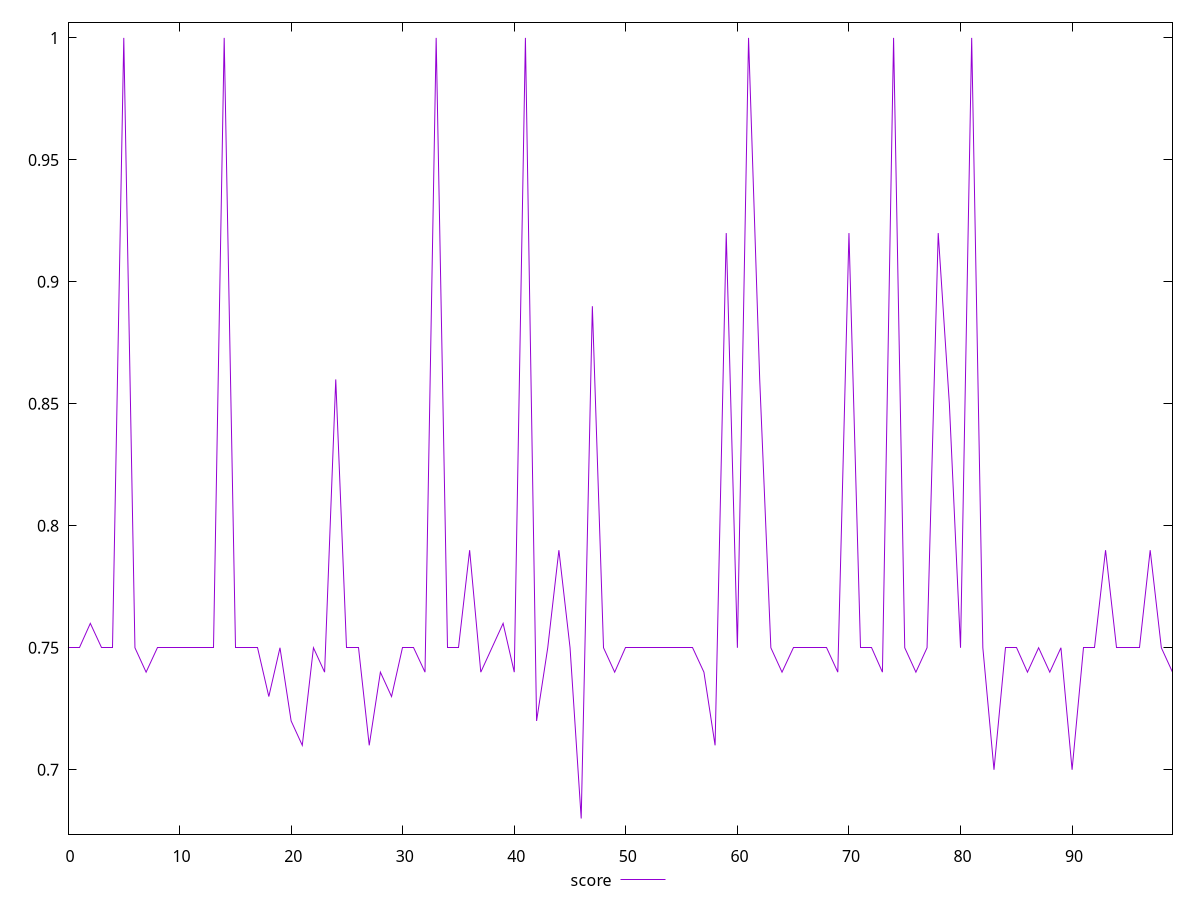 reset

$score <<EOF
0 0.75
1 0.75
2 0.76
3 0.75
4 0.75
5 1
6 0.75
7 0.74
8 0.75
9 0.75
10 0.75
11 0.75
12 0.75
13 0.75
14 1
15 0.75
16 0.75
17 0.75
18 0.73
19 0.75
20 0.72
21 0.71
22 0.75
23 0.74
24 0.86
25 0.75
26 0.75
27 0.71
28 0.74
29 0.73
30 0.75
31 0.75
32 0.74
33 1
34 0.75
35 0.75
36 0.79
37 0.74
38 0.75
39 0.76
40 0.74
41 1
42 0.72
43 0.75
44 0.79
45 0.75
46 0.68
47 0.89
48 0.75
49 0.74
50 0.75
51 0.75
52 0.75
53 0.75
54 0.75
55 0.75
56 0.75
57 0.74
58 0.71
59 0.92
60 0.75
61 1
62 0.86
63 0.75
64 0.74
65 0.75
66 0.75
67 0.75
68 0.75
69 0.74
70 0.92
71 0.75
72 0.75
73 0.74
74 1
75 0.75
76 0.74
77 0.75
78 0.92
79 0.85
80 0.75
81 1
82 0.75
83 0.7
84 0.75
85 0.75
86 0.74
87 0.75
88 0.74
89 0.75
90 0.7
91 0.75
92 0.75
93 0.79
94 0.75
95 0.75
96 0.75
97 0.79
98 0.75
99 0.74
EOF

set key outside below
set xrange [0:99]
set yrange [0.6736000000000001:1.0064]
set trange [0.6736000000000001:1.0064]
set terminal svg size 640, 500 enhanced background rgb 'white'
set output "report_00015_2021-02-09T16-11-33.973Z/uses-rel-preconnect/samples/pages+cached+noadtech/score/values.svg"

plot $score title "score" with line

reset
